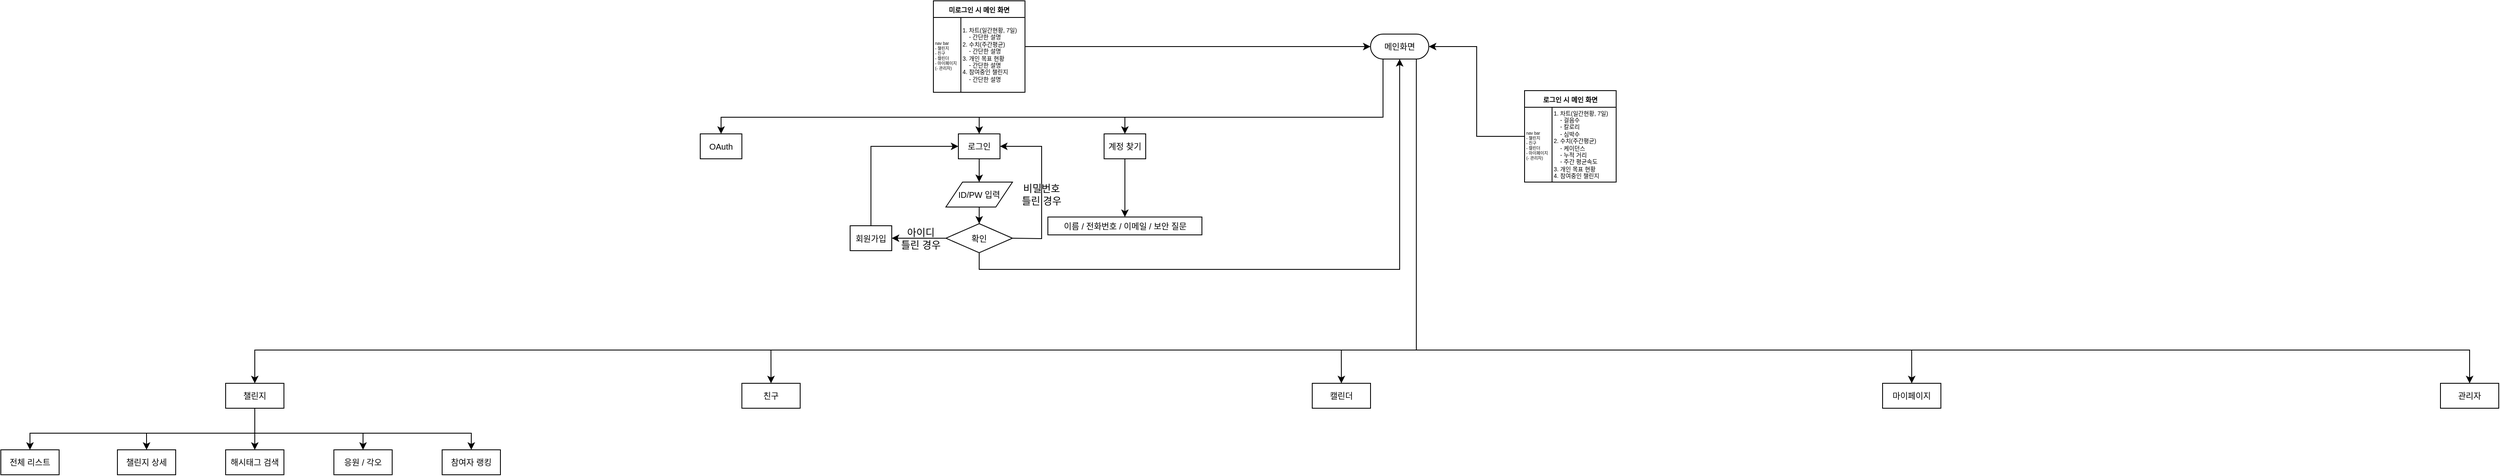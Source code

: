 <mxfile version="24.8.4">
  <diagram id="C5RBs43oDa-KdzZeNtuy" name="Page-1">
    <mxGraphModel dx="667" dy="363" grid="1" gridSize="10" guides="1" tooltips="1" connect="1" arrows="1" fold="1" page="1" pageScale="1" pageWidth="3300" pageHeight="4681" math="0" shadow="0">
      <root>
        <mxCell id="WIyWlLk6GJQsqaUBKTNV-0" />
        <mxCell id="WIyWlLk6GJQsqaUBKTNV-1" parent="WIyWlLk6GJQsqaUBKTNV-0" />
        <mxCell id="nzZ4FxFaHw3Rwc8KyCAv-69" style="edgeStyle=orthogonalEdgeStyle;rounded=0;orthogonalLoop=1;jettySize=auto;html=1;exitX=0.5;exitY=0.5;exitDx=0;exitDy=15;exitPerimeter=0;entryX=0.5;entryY=0;entryDx=0;entryDy=0;" edge="1" parent="WIyWlLk6GJQsqaUBKTNV-1" source="nzZ4FxFaHw3Rwc8KyCAv-1" target="nzZ4FxFaHw3Rwc8KyCAv-63">
          <mxGeometry relative="1" as="geometry">
            <Array as="points">
              <mxPoint x="1700" y="90" />
              <mxPoint x="1700" y="160" />
              <mxPoint x="905" y="160" />
            </Array>
          </mxGeometry>
        </mxCell>
        <mxCell id="nzZ4FxFaHw3Rwc8KyCAv-70" style="edgeStyle=orthogonalEdgeStyle;rounded=0;orthogonalLoop=1;jettySize=auto;html=1;entryX=0.5;entryY=0;entryDx=0;entryDy=0;" edge="1" parent="WIyWlLk6GJQsqaUBKTNV-1" source="nzZ4FxFaHw3Rwc8KyCAv-1" target="nzZ4FxFaHw3Rwc8KyCAv-7">
          <mxGeometry relative="1" as="geometry">
            <Array as="points">
              <mxPoint x="1700" y="160" />
              <mxPoint x="1215" y="160" />
            </Array>
          </mxGeometry>
        </mxCell>
        <mxCell id="nzZ4FxFaHw3Rwc8KyCAv-71" style="edgeStyle=orthogonalEdgeStyle;rounded=0;orthogonalLoop=1;jettySize=auto;html=1;entryX=0.5;entryY=0;entryDx=0;entryDy=0;" edge="1" parent="WIyWlLk6GJQsqaUBKTNV-1" source="nzZ4FxFaHw3Rwc8KyCAv-1" target="nzZ4FxFaHw3Rwc8KyCAv-65">
          <mxGeometry relative="1" as="geometry">
            <Array as="points">
              <mxPoint x="1700" y="160" />
              <mxPoint x="1390" y="160" />
            </Array>
          </mxGeometry>
        </mxCell>
        <mxCell id="nzZ4FxFaHw3Rwc8KyCAv-1" value="&lt;span style=&quot;font-size: 10px;&quot;&gt;메인화면&lt;/span&gt;" style="html=1;dashed=0;whiteSpace=wrap;shape=mxgraph.dfd.start" vertex="1" parent="WIyWlLk6GJQsqaUBKTNV-1">
          <mxGeometry x="1685" y="60" width="70" height="30" as="geometry" />
        </mxCell>
        <mxCell id="nzZ4FxFaHw3Rwc8KyCAv-51" style="edgeStyle=orthogonalEdgeStyle;rounded=0;orthogonalLoop=1;jettySize=auto;html=1;exitX=0.5;exitY=0;exitDx=0;exitDy=0;entryX=0;entryY=0.5;entryDx=0;entryDy=0;" edge="1" parent="WIyWlLk6GJQsqaUBKTNV-1" source="nzZ4FxFaHw3Rwc8KyCAv-6" target="nzZ4FxFaHw3Rwc8KyCAv-7">
          <mxGeometry relative="1" as="geometry" />
        </mxCell>
        <mxCell id="nzZ4FxFaHw3Rwc8KyCAv-6" value="&lt;font size=&quot;1&quot;&gt;회원가입&lt;/font&gt;" style="rounded=0;whiteSpace=wrap;html=1;" vertex="1" parent="WIyWlLk6GJQsqaUBKTNV-1">
          <mxGeometry x="1060" y="290.5" width="50" height="30" as="geometry" />
        </mxCell>
        <mxCell id="nzZ4FxFaHw3Rwc8KyCAv-13" value="" style="edgeStyle=orthogonalEdgeStyle;rounded=0;orthogonalLoop=1;jettySize=auto;html=1;" edge="1" parent="WIyWlLk6GJQsqaUBKTNV-1" source="nzZ4FxFaHw3Rwc8KyCAv-7" target="nzZ4FxFaHw3Rwc8KyCAv-12">
          <mxGeometry relative="1" as="geometry" />
        </mxCell>
        <mxCell id="nzZ4FxFaHw3Rwc8KyCAv-7" value="&lt;font size=&quot;1&quot;&gt;로그인&lt;/font&gt;" style="rounded=0;whiteSpace=wrap;html=1;" vertex="1" parent="WIyWlLk6GJQsqaUBKTNV-1">
          <mxGeometry x="1190" y="180" width="50" height="30" as="geometry" />
        </mxCell>
        <mxCell id="nzZ4FxFaHw3Rwc8KyCAv-17" value="" style="edgeStyle=orthogonalEdgeStyle;rounded=0;orthogonalLoop=1;jettySize=auto;html=1;" edge="1" parent="WIyWlLk6GJQsqaUBKTNV-1" source="nzZ4FxFaHw3Rwc8KyCAv-12" target="nzZ4FxFaHw3Rwc8KyCAv-16">
          <mxGeometry relative="1" as="geometry" />
        </mxCell>
        <mxCell id="nzZ4FxFaHw3Rwc8KyCAv-12" value="&lt;font size=&quot;1&quot;&gt;ID/PW 입력&lt;/font&gt;" style="shape=parallelogram;perimeter=parallelogramPerimeter;whiteSpace=wrap;html=1;fixedSize=1;" vertex="1" parent="WIyWlLk6GJQsqaUBKTNV-1">
          <mxGeometry x="1175" y="238" width="80" height="30" as="geometry" />
        </mxCell>
        <mxCell id="nzZ4FxFaHw3Rwc8KyCAv-14" value="" style="endArrow=classic;html=1;rounded=0;entryX=1;entryY=0.5;entryDx=0;entryDy=0;exitX=1;exitY=0.5;exitDx=0;exitDy=0;" edge="1" parent="WIyWlLk6GJQsqaUBKTNV-1" source="nzZ4FxFaHw3Rwc8KyCAv-16" target="nzZ4FxFaHw3Rwc8KyCAv-7">
          <mxGeometry width="50" height="50" relative="1" as="geometry">
            <mxPoint x="1754" y="189" as="sourcePoint" />
            <mxPoint x="1724" y="188" as="targetPoint" />
            <Array as="points">
              <mxPoint x="1290" y="306" />
              <mxPoint x="1290" y="195" />
            </Array>
          </mxGeometry>
        </mxCell>
        <mxCell id="nzZ4FxFaHw3Rwc8KyCAv-15" value="비밀번호&lt;div&gt;틀린 경우&lt;/div&gt;" style="text;html=1;align=center;verticalAlign=middle;whiteSpace=wrap;rounded=0;" vertex="1" parent="WIyWlLk6GJQsqaUBKTNV-1">
          <mxGeometry x="1260" y="238" width="60" height="30" as="geometry" />
        </mxCell>
        <mxCell id="nzZ4FxFaHw3Rwc8KyCAv-50" style="edgeStyle=orthogonalEdgeStyle;rounded=0;orthogonalLoop=1;jettySize=auto;html=1;exitX=0;exitY=0.5;exitDx=0;exitDy=0;entryX=1;entryY=0.5;entryDx=0;entryDy=0;" edge="1" parent="WIyWlLk6GJQsqaUBKTNV-1" source="nzZ4FxFaHw3Rwc8KyCAv-16" target="nzZ4FxFaHw3Rwc8KyCAv-6">
          <mxGeometry relative="1" as="geometry" />
        </mxCell>
        <mxCell id="nzZ4FxFaHw3Rwc8KyCAv-56" style="edgeStyle=orthogonalEdgeStyle;rounded=0;orthogonalLoop=1;jettySize=auto;html=1;exitX=0.5;exitY=1;exitDx=0;exitDy=0;entryX=0.5;entryY=0.5;entryDx=0;entryDy=15;entryPerimeter=0;" edge="1" parent="WIyWlLk6GJQsqaUBKTNV-1" source="nzZ4FxFaHw3Rwc8KyCAv-16" target="nzZ4FxFaHw3Rwc8KyCAv-1">
          <mxGeometry relative="1" as="geometry">
            <mxPoint x="1720" y="92" as="targetPoint" />
            <Array as="points">
              <mxPoint x="1215" y="343" />
              <mxPoint x="1720" y="343" />
            </Array>
          </mxGeometry>
        </mxCell>
        <mxCell id="nzZ4FxFaHw3Rwc8KyCAv-16" value="&lt;font size=&quot;1&quot;&gt;확인&lt;/font&gt;" style="rhombus;whiteSpace=wrap;html=1;" vertex="1" parent="WIyWlLk6GJQsqaUBKTNV-1">
          <mxGeometry x="1175" y="288" width="80" height="35" as="geometry" />
        </mxCell>
        <mxCell id="nzZ4FxFaHw3Rwc8KyCAv-19" value="아이디&lt;div&gt;틀린 경우&lt;/div&gt;" style="text;html=1;align=center;verticalAlign=middle;whiteSpace=wrap;rounded=0;" vertex="1" parent="WIyWlLk6GJQsqaUBKTNV-1">
          <mxGeometry x="1115" y="290.5" width="60" height="30" as="geometry" />
        </mxCell>
        <mxCell id="nzZ4FxFaHw3Rwc8KyCAv-26" value="" style="edgeStyle=orthogonalEdgeStyle;rounded=0;orthogonalLoop=1;jettySize=auto;html=1;entryX=1;entryY=0.5;entryDx=0;entryDy=0;entryPerimeter=0;" edge="1" parent="WIyWlLk6GJQsqaUBKTNV-1" source="nzZ4FxFaHw3Rwc8KyCAv-22" target="nzZ4FxFaHw3Rwc8KyCAv-1">
          <mxGeometry relative="1" as="geometry" />
        </mxCell>
        <mxCell id="nzZ4FxFaHw3Rwc8KyCAv-22" value="&lt;font style=&quot;font-size: 8px;&quot;&gt;로그인 시 메인 화면&lt;/font&gt;" style="swimlane;whiteSpace=wrap;html=1;startSize=20;" vertex="1" parent="WIyWlLk6GJQsqaUBKTNV-1">
          <mxGeometry x="1870" y="128" width="110" height="110" as="geometry" />
        </mxCell>
        <mxCell id="nzZ4FxFaHw3Rwc8KyCAv-23" value="&lt;font style=&quot;font-size: 7px;&quot;&gt;1. 차트(일간현황, 7일)&lt;/font&gt;&lt;div style=&quot;font-size: 7px;&quot;&gt;&lt;font style=&quot;font-size: 7px;&quot;&gt;&amp;nbsp; &amp;nbsp; - 걸음수&lt;/font&gt;&lt;/div&gt;&lt;div style=&quot;font-size: 7px;&quot;&gt;&lt;font style=&quot;font-size: 7px;&quot;&gt;&amp;nbsp; &amp;nbsp; - 칼로리&lt;/font&gt;&lt;/div&gt;&lt;div style=&quot;font-size: 7px;&quot;&gt;&lt;font style=&quot;font-size: 7px;&quot;&gt;&amp;nbsp; &amp;nbsp; - 심박수&lt;/font&gt;&lt;/div&gt;&lt;div style=&quot;font-size: 7px;&quot;&gt;&lt;font style=&quot;font-size: 7px;&quot;&gt;2. 수치(주간평균)&lt;/font&gt;&lt;/div&gt;&lt;div style=&quot;font-size: 7px;&quot;&gt;&lt;font style=&quot;font-size: 7px;&quot;&gt;&amp;nbsp; &amp;nbsp; - 케이던스&lt;/font&gt;&lt;/div&gt;&lt;div style=&quot;font-size: 7px;&quot;&gt;&lt;font style=&quot;font-size: 7px;&quot;&gt;&amp;nbsp; &amp;nbsp; - 누적 거리&lt;/font&gt;&lt;/div&gt;&lt;div style=&quot;font-size: 7px;&quot;&gt;&lt;font style=&quot;font-size: 7px;&quot;&gt;&amp;nbsp; &amp;nbsp; - 주간 평균속도&lt;/font&gt;&lt;/div&gt;&lt;div style=&quot;font-size: 7px;&quot;&gt;&lt;font style=&quot;font-size: 7px;&quot;&gt;3. 개인 목표 현황&lt;/font&gt;&lt;/div&gt;&lt;div style=&quot;font-size: 7px;&quot;&gt;&lt;font style=&quot;font-size: 7px;&quot;&gt;4. 참여중인 챌린지&lt;/font&gt;&lt;/div&gt;" style="text;html=1;align=left;verticalAlign=middle;whiteSpace=wrap;rounded=0;fontSize=7;" vertex="1" parent="nzZ4FxFaHw3Rwc8KyCAv-22">
          <mxGeometry x="33" y="23.5" width="80" height="82.5" as="geometry" />
        </mxCell>
        <mxCell id="nzZ4FxFaHw3Rwc8KyCAv-27" value="" style="endArrow=none;html=1;rounded=0;" edge="1" parent="nzZ4FxFaHw3Rwc8KyCAv-22">
          <mxGeometry width="50" height="50" relative="1" as="geometry">
            <mxPoint x="33" y="110" as="sourcePoint" />
            <mxPoint x="33" y="20" as="targetPoint" />
          </mxGeometry>
        </mxCell>
        <mxCell id="nzZ4FxFaHw3Rwc8KyCAv-28" value="nav bar&lt;div style=&quot;font-size: 5px;&quot;&gt;- 챌린지&lt;/div&gt;&lt;div style=&quot;font-size: 5px;&quot;&gt;- 친구&lt;/div&gt;&lt;div style=&quot;font-size: 5px;&quot;&gt;- 캘린더&lt;/div&gt;&lt;div style=&quot;font-size: 5px;&quot;&gt;- 마이페이지&lt;/div&gt;&lt;div style=&quot;font-size: 5px;&quot;&gt;(- 관리자)&lt;/div&gt;" style="text;html=1;align=left;verticalAlign=middle;whiteSpace=wrap;rounded=0;fontSize=5;" vertex="1" parent="nzZ4FxFaHw3Rwc8KyCAv-22">
          <mxGeometry y="49.75" width="47" height="30" as="geometry" />
        </mxCell>
        <mxCell id="nzZ4FxFaHw3Rwc8KyCAv-43" value="" style="endArrow=classic;html=1;rounded=0;entryX=0.5;entryY=0;entryDx=0;entryDy=0;" edge="1" parent="WIyWlLk6GJQsqaUBKTNV-1" target="nzZ4FxFaHw3Rwc8KyCAv-77">
          <mxGeometry width="50" height="50" relative="1" as="geometry">
            <mxPoint x="964.9" y="440" as="sourcePoint" />
            <mxPoint x="964.9" y="467" as="targetPoint" />
          </mxGeometry>
        </mxCell>
        <mxCell id="nzZ4FxFaHw3Rwc8KyCAv-44" value="" style="endArrow=classic;html=1;rounded=0;entryX=0.5;entryY=0;entryDx=0;entryDy=0;" edge="1" parent="WIyWlLk6GJQsqaUBKTNV-1" target="nzZ4FxFaHw3Rwc8KyCAv-78">
          <mxGeometry width="50" height="50" relative="1" as="geometry">
            <mxPoint x="1649.9" y="440" as="sourcePoint" />
            <mxPoint x="1649.9" y="467" as="targetPoint" />
          </mxGeometry>
        </mxCell>
        <mxCell id="nzZ4FxFaHw3Rwc8KyCAv-45" value="" style="endArrow=classic;html=1;rounded=0;entryX=0.5;entryY=0;entryDx=0;entryDy=0;" edge="1" parent="WIyWlLk6GJQsqaUBKTNV-1" target="nzZ4FxFaHw3Rwc8KyCAv-79">
          <mxGeometry width="50" height="50" relative="1" as="geometry">
            <mxPoint x="2334.9" y="440" as="sourcePoint" />
            <mxPoint x="2334.9" y="467" as="targetPoint" />
          </mxGeometry>
        </mxCell>
        <mxCell id="nzZ4FxFaHw3Rwc8KyCAv-52" value="&lt;font style=&quot;font-size: 8px;&quot;&gt;미로그인 시 메인 화면&lt;/font&gt;" style="swimlane;whiteSpace=wrap;html=1;startSize=20;" vertex="1" parent="WIyWlLk6GJQsqaUBKTNV-1">
          <mxGeometry x="1160" y="20" width="110" height="110" as="geometry" />
        </mxCell>
        <mxCell id="nzZ4FxFaHw3Rwc8KyCAv-53" value="&lt;font style=&quot;font-size: 7px;&quot;&gt;1. 차트(일간현황, 7일)&lt;/font&gt;&lt;div style=&quot;font-size: 7px;&quot;&gt;&lt;font style=&quot;font-size: 7px;&quot;&gt;&amp;nbsp; &amp;nbsp; - 간단한 설명&lt;/font&gt;&lt;/div&gt;&lt;div style=&quot;font-size: 7px;&quot;&gt;&lt;font style=&quot;font-size: 7px;&quot;&gt;2. 수치(주간평균)&lt;/font&gt;&lt;/div&gt;&lt;div style=&quot;font-size: 7px;&quot;&gt;&lt;font style=&quot;font-size: 7px;&quot;&gt;&amp;nbsp; &amp;nbsp; -&amp;nbsp;&lt;/font&gt;&lt;span style=&quot;background-color: initial;&quot;&gt;간단한 설명&lt;/span&gt;&lt;/div&gt;&lt;div style=&quot;font-size: 7px;&quot;&gt;&lt;font style=&quot;font-size: 7px;&quot;&gt;3. 개인 목표 현황&lt;/font&gt;&lt;/div&gt;&lt;div style=&quot;font-size: 7px;&quot;&gt;&lt;font style=&quot;font-size: 7px;&quot;&gt;&amp;nbsp; &amp;nbsp; -&amp;nbsp;&lt;/font&gt;&lt;span style=&quot;background-color: initial;&quot;&gt;간단한 설명&lt;/span&gt;&lt;/div&gt;&lt;div style=&quot;font-size: 7px;&quot;&gt;&lt;font style=&quot;font-size: 7px;&quot;&gt;4. 참여중인 챌린지&lt;/font&gt;&lt;/div&gt;&lt;div style=&quot;font-size: 7px;&quot;&gt;&lt;font style=&quot;font-size: 7px;&quot;&gt;&amp;nbsp; &amp;nbsp; -&amp;nbsp;&lt;/font&gt;&lt;span style=&quot;background-color: initial;&quot;&gt;간단한 설명&lt;/span&gt;&lt;/div&gt;" style="text;html=1;align=left;verticalAlign=middle;whiteSpace=wrap;rounded=0;fontSize=7;" vertex="1" parent="nzZ4FxFaHw3Rwc8KyCAv-52">
          <mxGeometry x="33" y="23.5" width="80" height="82.5" as="geometry" />
        </mxCell>
        <mxCell id="nzZ4FxFaHw3Rwc8KyCAv-54" value="" style="endArrow=none;html=1;rounded=0;" edge="1" parent="nzZ4FxFaHw3Rwc8KyCAv-52">
          <mxGeometry width="50" height="50" relative="1" as="geometry">
            <mxPoint x="33" y="110" as="sourcePoint" />
            <mxPoint x="33" y="20" as="targetPoint" />
          </mxGeometry>
        </mxCell>
        <mxCell id="nzZ4FxFaHw3Rwc8KyCAv-55" value="nav bar&lt;div style=&quot;font-size: 5px;&quot;&gt;- 챌린지&lt;/div&gt;&lt;div style=&quot;font-size: 5px;&quot;&gt;- 친구&lt;/div&gt;&lt;div style=&quot;font-size: 5px;&quot;&gt;- 캘린더&lt;/div&gt;&lt;div style=&quot;font-size: 5px;&quot;&gt;- 마이페이지&lt;/div&gt;&lt;div style=&quot;font-size: 5px;&quot;&gt;(- 관리자)&lt;/div&gt;" style="text;html=1;align=left;verticalAlign=middle;whiteSpace=wrap;rounded=0;fontSize=5;" vertex="1" parent="nzZ4FxFaHw3Rwc8KyCAv-52">
          <mxGeometry y="49.75" width="47" height="30" as="geometry" />
        </mxCell>
        <mxCell id="nzZ4FxFaHw3Rwc8KyCAv-61" style="edgeStyle=orthogonalEdgeStyle;rounded=0;orthogonalLoop=1;jettySize=auto;html=1;entryX=0;entryY=0.5;entryDx=0;entryDy=0;entryPerimeter=0;" edge="1" parent="WIyWlLk6GJQsqaUBKTNV-1" source="nzZ4FxFaHw3Rwc8KyCAv-52" target="nzZ4FxFaHw3Rwc8KyCAv-1">
          <mxGeometry relative="1" as="geometry" />
        </mxCell>
        <mxCell id="nzZ4FxFaHw3Rwc8KyCAv-63" value="&lt;font size=&quot;1&quot;&gt;OAuth&lt;/font&gt;" style="rounded=0;whiteSpace=wrap;html=1;" vertex="1" parent="WIyWlLk6GJQsqaUBKTNV-1">
          <mxGeometry x="880" y="180" width="50" height="30" as="geometry" />
        </mxCell>
        <mxCell id="nzZ4FxFaHw3Rwc8KyCAv-68" style="edgeStyle=orthogonalEdgeStyle;rounded=0;orthogonalLoop=1;jettySize=auto;html=1;exitX=0.5;exitY=1;exitDx=0;exitDy=0;entryX=0.5;entryY=0;entryDx=0;entryDy=0;" edge="1" parent="WIyWlLk6GJQsqaUBKTNV-1" source="nzZ4FxFaHw3Rwc8KyCAv-65" target="nzZ4FxFaHw3Rwc8KyCAv-66">
          <mxGeometry relative="1" as="geometry" />
        </mxCell>
        <mxCell id="nzZ4FxFaHw3Rwc8KyCAv-65" value="&lt;font size=&quot;1&quot;&gt;계정 찾기&lt;/font&gt;" style="rounded=0;whiteSpace=wrap;html=1;" vertex="1" parent="WIyWlLk6GJQsqaUBKTNV-1">
          <mxGeometry x="1365" y="180" width="50" height="30" as="geometry" />
        </mxCell>
        <mxCell id="nzZ4FxFaHw3Rwc8KyCAv-66" value="&lt;font size=&quot;1&quot;&gt;이름 / 전화번호 / 이메일 / 보안 질문&lt;/font&gt;" style="rounded=0;whiteSpace=wrap;html=1;" vertex="1" parent="WIyWlLk6GJQsqaUBKTNV-1">
          <mxGeometry x="1297.5" y="280" width="185" height="21.5" as="geometry" />
        </mxCell>
        <mxCell id="nzZ4FxFaHw3Rwc8KyCAv-72" style="edgeStyle=orthogonalEdgeStyle;rounded=0;orthogonalLoop=1;jettySize=auto;html=1;entryX=0.5;entryY=0.5;entryDx=0;entryDy=-15;entryPerimeter=0;" edge="1" parent="WIyWlLk6GJQsqaUBKTNV-1" source="nzZ4FxFaHw3Rwc8KyCAv-1">
          <mxGeometry relative="1" as="geometry">
            <mxPoint x="345" y="480" as="targetPoint" />
            <Array as="points">
              <mxPoint x="1740" y="440" />
              <mxPoint x="345" y="440" />
            </Array>
          </mxGeometry>
        </mxCell>
        <mxCell id="nzZ4FxFaHw3Rwc8KyCAv-73" style="edgeStyle=orthogonalEdgeStyle;rounded=0;orthogonalLoop=1;jettySize=auto;html=1;entryX=0.5;entryY=0;entryDx=0;entryDy=0;" edge="1" parent="WIyWlLk6GJQsqaUBKTNV-1" source="nzZ4FxFaHw3Rwc8KyCAv-1" target="nzZ4FxFaHw3Rwc8KyCAv-80">
          <mxGeometry relative="1" as="geometry">
            <mxPoint x="3005" y="467" as="targetPoint" />
            <Array as="points">
              <mxPoint x="1740" y="440" />
              <mxPoint x="3005" y="440" />
            </Array>
          </mxGeometry>
        </mxCell>
        <mxCell id="nzZ4FxFaHw3Rwc8KyCAv-86" style="edgeStyle=orthogonalEdgeStyle;rounded=0;orthogonalLoop=1;jettySize=auto;html=1;exitX=0.5;exitY=1;exitDx=0;exitDy=0;entryX=0.5;entryY=0;entryDx=0;entryDy=0;" edge="1" parent="WIyWlLk6GJQsqaUBKTNV-1" source="nzZ4FxFaHw3Rwc8KyCAv-76" target="nzZ4FxFaHw3Rwc8KyCAv-84">
          <mxGeometry relative="1" as="geometry" />
        </mxCell>
        <mxCell id="nzZ4FxFaHw3Rwc8KyCAv-87" style="edgeStyle=orthogonalEdgeStyle;rounded=0;orthogonalLoop=1;jettySize=auto;html=1;entryX=0.5;entryY=0;entryDx=0;entryDy=0;" edge="1" parent="WIyWlLk6GJQsqaUBKTNV-1" source="nzZ4FxFaHw3Rwc8KyCAv-76" target="nzZ4FxFaHw3Rwc8KyCAv-81">
          <mxGeometry relative="1" as="geometry">
            <Array as="points">
              <mxPoint x="345" y="540" />
              <mxPoint x="75" y="540" />
            </Array>
          </mxGeometry>
        </mxCell>
        <mxCell id="nzZ4FxFaHw3Rwc8KyCAv-89" style="edgeStyle=orthogonalEdgeStyle;rounded=0;orthogonalLoop=1;jettySize=auto;html=1;entryX=0.5;entryY=0;entryDx=0;entryDy=0;" edge="1" parent="WIyWlLk6GJQsqaUBKTNV-1" source="nzZ4FxFaHw3Rwc8KyCAv-76" target="nzZ4FxFaHw3Rwc8KyCAv-85">
          <mxGeometry relative="1" as="geometry">
            <Array as="points">
              <mxPoint x="345" y="540" />
              <mxPoint x="475" y="540" />
            </Array>
          </mxGeometry>
        </mxCell>
        <mxCell id="nzZ4FxFaHw3Rwc8KyCAv-90" style="edgeStyle=orthogonalEdgeStyle;rounded=0;orthogonalLoop=1;jettySize=auto;html=1;entryX=0.5;entryY=0;entryDx=0;entryDy=0;" edge="1" parent="WIyWlLk6GJQsqaUBKTNV-1" source="nzZ4FxFaHw3Rwc8KyCAv-76" target="nzZ4FxFaHw3Rwc8KyCAv-82">
          <mxGeometry relative="1" as="geometry">
            <Array as="points">
              <mxPoint x="345" y="540" />
              <mxPoint x="605" y="540" />
            </Array>
          </mxGeometry>
        </mxCell>
        <mxCell id="nzZ4FxFaHw3Rwc8KyCAv-76" value="챌린지" style="rounded=0;whiteSpace=wrap;html=1;fontSize=10;" vertex="1" parent="WIyWlLk6GJQsqaUBKTNV-1">
          <mxGeometry x="310" y="480" width="70" height="30" as="geometry" />
        </mxCell>
        <mxCell id="nzZ4FxFaHw3Rwc8KyCAv-77" value="친구" style="rounded=0;whiteSpace=wrap;html=1;fontSize=10;" vertex="1" parent="WIyWlLk6GJQsqaUBKTNV-1">
          <mxGeometry x="930" y="480" width="70" height="30" as="geometry" />
        </mxCell>
        <mxCell id="nzZ4FxFaHw3Rwc8KyCAv-78" value="캘린더" style="rounded=0;whiteSpace=wrap;html=1;fontSize=10;" vertex="1" parent="WIyWlLk6GJQsqaUBKTNV-1">
          <mxGeometry x="1615" y="480" width="70" height="30" as="geometry" />
        </mxCell>
        <mxCell id="nzZ4FxFaHw3Rwc8KyCAv-79" value="마이페이지" style="rounded=0;whiteSpace=wrap;html=1;fontSize=10;" vertex="1" parent="WIyWlLk6GJQsqaUBKTNV-1">
          <mxGeometry x="2300" y="480" width="70" height="30" as="geometry" />
        </mxCell>
        <mxCell id="nzZ4FxFaHw3Rwc8KyCAv-80" value="관리자" style="rounded=0;whiteSpace=wrap;html=1;fontSize=10;" vertex="1" parent="WIyWlLk6GJQsqaUBKTNV-1">
          <mxGeometry x="2970" y="480" width="70" height="30" as="geometry" />
        </mxCell>
        <mxCell id="nzZ4FxFaHw3Rwc8KyCAv-81" value="전체 리스트" style="rounded=0;whiteSpace=wrap;html=1;fontSize=10;" vertex="1" parent="WIyWlLk6GJQsqaUBKTNV-1">
          <mxGeometry x="40" y="560" width="70" height="30" as="geometry" />
        </mxCell>
        <mxCell id="nzZ4FxFaHw3Rwc8KyCAv-82" value="참여자 랭킹" style="rounded=0;whiteSpace=wrap;html=1;fontSize=10;" vertex="1" parent="WIyWlLk6GJQsqaUBKTNV-1">
          <mxGeometry x="570" y="560" width="70" height="30" as="geometry" />
        </mxCell>
        <mxCell id="nzZ4FxFaHw3Rwc8KyCAv-83" value="챌린지 상세" style="rounded=0;whiteSpace=wrap;html=1;fontSize=10;" vertex="1" parent="WIyWlLk6GJQsqaUBKTNV-1">
          <mxGeometry x="180" y="560" width="70" height="30" as="geometry" />
        </mxCell>
        <mxCell id="nzZ4FxFaHw3Rwc8KyCAv-84" value="해시태그 검색" style="rounded=0;whiteSpace=wrap;html=1;fontSize=10;" vertex="1" parent="WIyWlLk6GJQsqaUBKTNV-1">
          <mxGeometry x="310" y="560" width="70" height="30" as="geometry" />
        </mxCell>
        <mxCell id="nzZ4FxFaHw3Rwc8KyCAv-85" value="응원 / 각오" style="rounded=0;whiteSpace=wrap;html=1;fontSize=10;" vertex="1" parent="WIyWlLk6GJQsqaUBKTNV-1">
          <mxGeometry x="440" y="560" width="70" height="30" as="geometry" />
        </mxCell>
        <mxCell id="nzZ4FxFaHw3Rwc8KyCAv-88" style="edgeStyle=orthogonalEdgeStyle;rounded=0;orthogonalLoop=1;jettySize=auto;html=1;entryX=0.5;entryY=0;entryDx=0;entryDy=0;" edge="1" parent="WIyWlLk6GJQsqaUBKTNV-1" source="nzZ4FxFaHw3Rwc8KyCAv-76" target="nzZ4FxFaHw3Rwc8KyCAv-83">
          <mxGeometry relative="1" as="geometry">
            <Array as="points">
              <mxPoint x="345" y="540" />
              <mxPoint x="215" y="540" />
            </Array>
          </mxGeometry>
        </mxCell>
      </root>
    </mxGraphModel>
  </diagram>
</mxfile>
